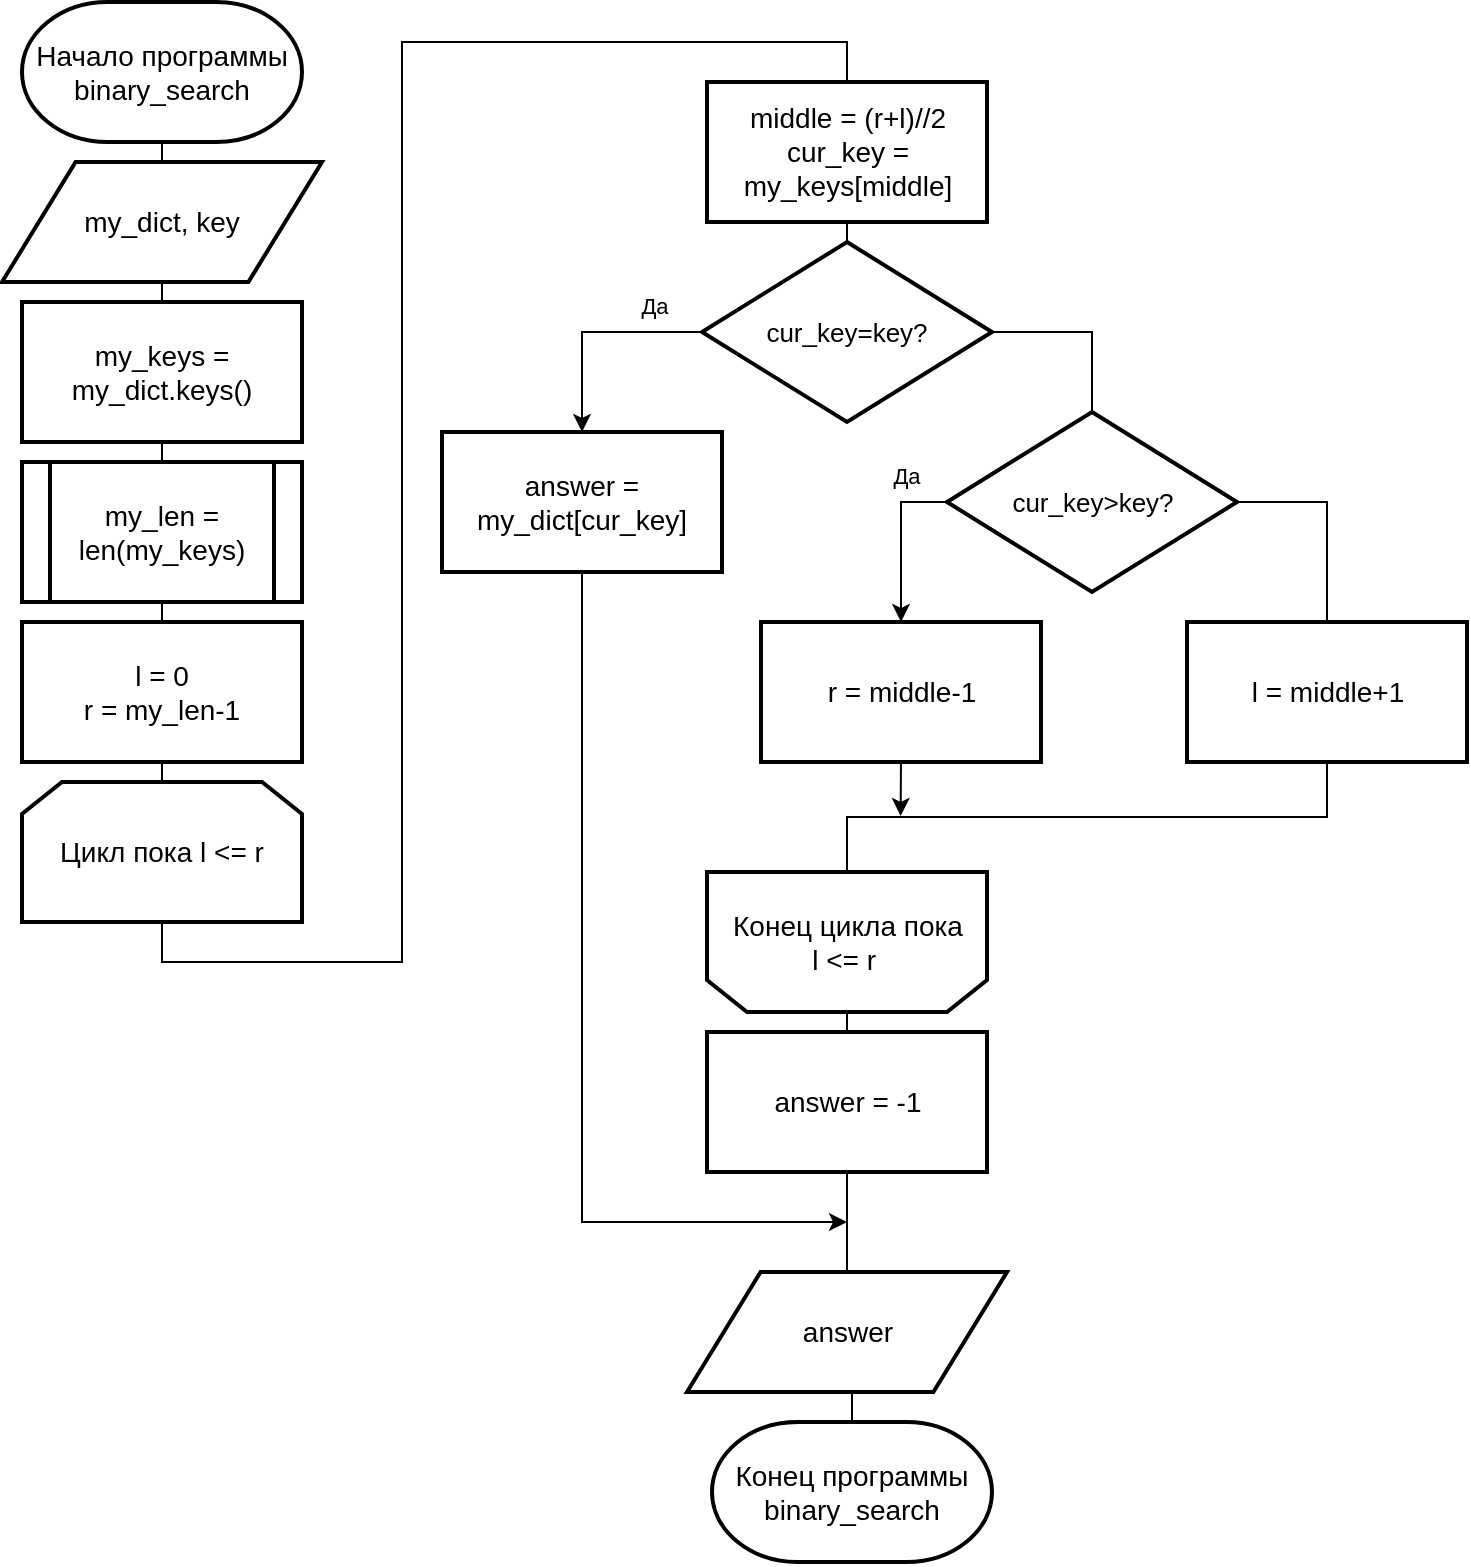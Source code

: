 <mxfile version="13.9.9" type="device"><diagram id="C5RBs43oDa-KdzZeNtuy" name="Page-1"><mxGraphModel dx="952" dy="1813" grid="1" gridSize="10" guides="1" tooltips="1" connect="1" arrows="1" fold="1" page="1" pageScale="1" pageWidth="827" pageHeight="1169" math="0" shadow="0"><root><mxCell id="WIyWlLk6GJQsqaUBKTNV-0"/><mxCell id="WIyWlLk6GJQsqaUBKTNV-1" parent="WIyWlLk6GJQsqaUBKTNV-0"/><mxCell id="I8TI-Px6lT1pkaeEl3iP-8" style="edgeStyle=orthogonalEdgeStyle;rounded=0;orthogonalLoop=1;jettySize=auto;html=1;exitX=0.5;exitY=1;exitDx=0;exitDy=0;entryX=0.5;entryY=0;entryDx=0;entryDy=0;endArrow=none;endFill=0;" parent="WIyWlLk6GJQsqaUBKTNV-1" target="yal_QzFPyfY-GriAi3yg-15" edge="1"><mxGeometry relative="1" as="geometry"><mxPoint x="1212.5" y="-170" as="sourcePoint"/></mxGeometry></mxCell><mxCell id="yal_QzFPyfY-GriAi3yg-4" style="edgeStyle=orthogonalEdgeStyle;rounded=0;orthogonalLoop=1;jettySize=auto;html=1;exitX=0.5;exitY=0;exitDx=0;exitDy=0;exitPerimeter=0;entryX=0.5;entryY=1;entryDx=0;entryDy=0;entryPerimeter=0;endArrow=none;endFill=0;" parent="WIyWlLk6GJQsqaUBKTNV-1" source="6lKIkaf3Tv1BAQs8UZkt-1" target="JPrhd-5eOgPDo48qGL33-0" edge="1"><mxGeometry relative="1" as="geometry"><mxPoint x="865" y="190" as="sourcePoint"/><mxPoint x="865" as="targetPoint"/></mxGeometry></mxCell><mxCell id="1mhITmf9AZdk3Hxi34PB-5" style="edgeStyle=orthogonalEdgeStyle;rounded=0;orthogonalLoop=1;jettySize=auto;html=1;exitX=0.5;exitY=0;exitDx=0;exitDy=0;exitPerimeter=0;entryX=0.5;entryY=1;entryDx=0;entryDy=0;entryPerimeter=0;endArrow=none;endFill=0;" parent="WIyWlLk6GJQsqaUBKTNV-1" source="JPrhd-5eOgPDo48qGL33-0" target="_blK2kj-LV2LUoSYWWXs-2" edge="1"><mxGeometry relative="1" as="geometry"><mxPoint x="865" y="300" as="sourcePoint"/></mxGeometry></mxCell><mxCell id="WdZP0otw79XUUpHIpCqY-11" value="Конец программы binary_search" style="strokeWidth=2;html=1;shape=mxgraph.flowchart.terminator;whiteSpace=wrap;fontSize=14;" parent="WIyWlLk6GJQsqaUBKTNV-1" vertex="1"><mxGeometry x="1145" y="430" width="140" height="70" as="geometry"/></mxCell><mxCell id="_blK2kj-LV2LUoSYWWXs-2" value="&lt;font style=&quot;font-size: 14px&quot;&gt;Начало программы binary_search&lt;br&gt;&lt;/font&gt;" style="strokeWidth=2;html=1;shape=mxgraph.flowchart.terminator;whiteSpace=wrap;fontSize=14;fontFamily=Helvetica;" parent="WIyWlLk6GJQsqaUBKTNV-1" vertex="1"><mxGeometry x="800" y="-280" width="140" height="70" as="geometry"/></mxCell><mxCell id="_blK2kj-LV2LUoSYWWXs-17" style="edgeStyle=orthogonalEdgeStyle;rounded=0;orthogonalLoop=1;jettySize=auto;html=1;exitX=0.5;exitY=1;exitDx=0;exitDy=0;exitPerimeter=0;entryX=0.5;entryY=1;entryDx=0;entryDy=0;endArrow=none;endFill=0;" parent="WIyWlLk6GJQsqaUBKTNV-1" edge="1"><mxGeometry relative="1" as="geometry"><mxPoint x="1217.5" y="430" as="sourcePoint"/><mxPoint x="1217.5" y="430" as="targetPoint"/></mxGeometry></mxCell><mxCell id="JPrhd-5eOgPDo48qGL33-0" value="&lt;span style=&quot;font-size: 14px&quot;&gt;my_dict, key&lt;/span&gt;" style="shape=parallelogram;html=1;strokeWidth=2;perimeter=parallelogramPerimeter;whiteSpace=wrap;rounded=0;arcSize=12;size=0.23;fontSize=13;" parent="WIyWlLk6GJQsqaUBKTNV-1" vertex="1"><mxGeometry x="790" y="-200" width="160" height="60" as="geometry"/></mxCell><mxCell id="yal_QzFPyfY-GriAi3yg-13" style="edgeStyle=orthogonalEdgeStyle;rounded=0;orthogonalLoop=1;jettySize=auto;html=1;entryX=0.5;entryY=0;entryDx=0;entryDy=0;exitX=0;exitY=0.5;exitDx=0;exitDy=0;" parent="WIyWlLk6GJQsqaUBKTNV-1" source="yal_QzFPyfY-GriAi3yg-15" target="yal_QzFPyfY-GriAi3yg-16" edge="1"><mxGeometry relative="1" as="geometry"><mxPoint x="1117.5" y="-10" as="targetPoint"/><mxPoint x="980" y="-35" as="sourcePoint"/></mxGeometry></mxCell><mxCell id="yal_QzFPyfY-GriAi3yg-14" value="Да" style="edgeLabel;html=1;align=center;verticalAlign=middle;resizable=0;points=[];" parent="yal_QzFPyfY-GriAi3yg-13" vertex="1" connectable="0"><mxGeometry x="-0.769" y="1" relative="1" as="geometry"><mxPoint x="-11.5" y="-14" as="offset"/></mxGeometry></mxCell><mxCell id="6lKIkaf3Tv1BAQs8UZkt-7" style="edgeStyle=orthogonalEdgeStyle;rounded=0;orthogonalLoop=1;jettySize=auto;html=1;exitX=1;exitY=0.5;exitDx=0;exitDy=0;entryX=0.5;entryY=0;entryDx=0;entryDy=0;endArrow=none;endFill=0;" parent="WIyWlLk6GJQsqaUBKTNV-1" source="yal_QzFPyfY-GriAi3yg-15" target="6lKIkaf3Tv1BAQs8UZkt-6" edge="1"><mxGeometry relative="1" as="geometry"/></mxCell><mxCell id="yal_QzFPyfY-GriAi3yg-15" value="cur_key=key?" style="rhombus;whiteSpace=wrap;html=1;strokeWidth=2;fontSize=13;" parent="WIyWlLk6GJQsqaUBKTNV-1" vertex="1"><mxGeometry x="1140" y="-160" width="145" height="90" as="geometry"/></mxCell><mxCell id="I8TI-Px6lT1pkaeEl3iP-7" style="edgeStyle=orthogonalEdgeStyle;rounded=0;orthogonalLoop=1;jettySize=auto;html=1;exitX=0.5;exitY=1;exitDx=0;exitDy=0;" parent="WIyWlLk6GJQsqaUBKTNV-1" source="yal_QzFPyfY-GriAi3yg-16" edge="1"><mxGeometry relative="1" as="geometry"><mxPoint x="1212.5" y="330" as="targetPoint"/><Array as="points"><mxPoint x="1080.5" y="330"/><mxPoint x="1212.5" y="330"/></Array></mxGeometry></mxCell><mxCell id="yal_QzFPyfY-GriAi3yg-16" value="answer = my_dict[cur_key]" style="rounded=0;whiteSpace=wrap;html=1;strokeWidth=2;fontSize=14;" parent="WIyWlLk6GJQsqaUBKTNV-1" vertex="1"><mxGeometry x="1010" y="-65" width="140" height="70" as="geometry"/></mxCell><mxCell id="6lKIkaf3Tv1BAQs8UZkt-18" style="edgeStyle=orthogonalEdgeStyle;rounded=0;orthogonalLoop=1;jettySize=auto;html=1;exitX=0.5;exitY=1;exitDx=0;exitDy=0;entryX=0.5;entryY=0;entryDx=0;entryDy=0;entryPerimeter=0;endArrow=none;endFill=0;" parent="WIyWlLk6GJQsqaUBKTNV-1" source="yal_QzFPyfY-GriAi3yg-17" target="WdZP0otw79XUUpHIpCqY-11" edge="1"><mxGeometry relative="1" as="geometry"/></mxCell><mxCell id="yal_QzFPyfY-GriAi3yg-17" value="&lt;span style=&quot;font-size: 14px&quot;&gt;answer&lt;br&gt;&lt;/span&gt;" style="shape=parallelogram;html=1;strokeWidth=2;perimeter=parallelogramPerimeter;whiteSpace=wrap;rounded=0;arcSize=12;size=0.23;fontSize=13;" parent="WIyWlLk6GJQsqaUBKTNV-1" vertex="1"><mxGeometry x="1132.5" y="355" width="160" height="60" as="geometry"/></mxCell><mxCell id="I8TI-Px6lT1pkaeEl3iP-9" style="edgeStyle=orthogonalEdgeStyle;rounded=0;orthogonalLoop=1;jettySize=auto;html=1;exitX=0.5;exitY=0;exitDx=0;exitDy=0;entryX=0.5;entryY=0;entryDx=0;entryDy=0;endArrow=none;endFill=0;" parent="WIyWlLk6GJQsqaUBKTNV-1" source="I8TI-Px6lT1pkaeEl3iP-12" target="yal_QzFPyfY-GriAi3yg-17" edge="1"><mxGeometry relative="1" as="geometry"><mxPoint x="1212.5" y="285" as="sourcePoint"/></mxGeometry></mxCell><mxCell id="I8TI-Px6lT1pkaeEl3iP-10" style="edgeStyle=orthogonalEdgeStyle;rounded=0;orthogonalLoop=1;jettySize=auto;html=1;exitX=0.5;exitY=1;exitDx=0;exitDy=0;exitPerimeter=0;endArrow=none;endFill=0;" parent="WIyWlLk6GJQsqaUBKTNV-1" source="WdZP0otw79XUUpHIpCqY-11" target="WdZP0otw79XUUpHIpCqY-11" edge="1"><mxGeometry relative="1" as="geometry"/></mxCell><mxCell id="I8TI-Px6lT1pkaeEl3iP-12" value="&lt;span style=&quot;font-size: 14px&quot;&gt;Конец ц&lt;/span&gt;&lt;span style=&quot;font-size: 14px&quot;&gt;икла&amp;nbsp;&lt;/span&gt;&lt;span style=&quot;font-size: 14px&quot;&gt;пока &lt;br&gt;l &amp;lt;= r&lt;/span&gt;&lt;span style=&quot;font-size: 14px&quot;&gt;&amp;nbsp;&lt;/span&gt;&lt;span style=&quot;font-size: 14px&quot;&gt;&lt;br&gt;&lt;/span&gt;" style="shape=loopLimit;whiteSpace=wrap;html=1;strokeWidth=2;direction=west;" parent="WIyWlLk6GJQsqaUBKTNV-1" vertex="1"><mxGeometry x="1142.5" y="155" width="140" height="70" as="geometry"/></mxCell><mxCell id="6lKIkaf3Tv1BAQs8UZkt-17" style="edgeStyle=orthogonalEdgeStyle;rounded=0;orthogonalLoop=1;jettySize=auto;html=1;exitX=0.5;exitY=1;exitDx=0;exitDy=0;entryX=0.5;entryY=0;entryDx=0;entryDy=0;endArrow=none;endFill=0;" parent="WIyWlLk6GJQsqaUBKTNV-1" source="KI6t1zhLUABQhlnHe4h6-0" target="6lKIkaf3Tv1BAQs8UZkt-5" edge="1"><mxGeometry relative="1" as="geometry"><Array as="points"><mxPoint x="870" y="200"/><mxPoint x="990" y="200"/><mxPoint x="990" y="-260"/><mxPoint x="1212" y="-260"/></Array></mxGeometry></mxCell><mxCell id="KI6t1zhLUABQhlnHe4h6-0" value="&lt;span style=&quot;font-size: 14px&quot;&gt;Цикл пока l &amp;lt;= r&lt;/span&gt;" style="shape=loopLimit;whiteSpace=wrap;html=1;strokeWidth=2;" parent="WIyWlLk6GJQsqaUBKTNV-1" vertex="1"><mxGeometry x="800" y="110" width="140" height="70" as="geometry"/></mxCell><mxCell id="WbGhr0UqP7US_2FTHwGV-1" value="answer = -1" style="rounded=0;whiteSpace=wrap;html=1;strokeWidth=2;fontSize=14;" parent="WIyWlLk6GJQsqaUBKTNV-1" vertex="1"><mxGeometry x="1142.5" y="235" width="140" height="70" as="geometry"/></mxCell><mxCell id="6lKIkaf3Tv1BAQs8UZkt-16" style="edgeStyle=orthogonalEdgeStyle;rounded=0;orthogonalLoop=1;jettySize=auto;html=1;exitX=0.5;exitY=1;exitDx=0;exitDy=0;entryX=0.5;entryY=0;entryDx=0;entryDy=0;endArrow=none;endFill=0;" parent="WIyWlLk6GJQsqaUBKTNV-1" source="6lKIkaf3Tv1BAQs8UZkt-0" target="6lKIkaf3Tv1BAQs8UZkt-2" edge="1"><mxGeometry relative="1" as="geometry"/></mxCell><mxCell id="6lKIkaf3Tv1BAQs8UZkt-0" value="my_len = len(my_keys)" style="shape=process;whiteSpace=wrap;html=1;backgroundOutline=1;strokeWidth=2;fontSize=14;" parent="WIyWlLk6GJQsqaUBKTNV-1" vertex="1"><mxGeometry x="800" y="-50" width="140" height="70" as="geometry"/></mxCell><mxCell id="6lKIkaf3Tv1BAQs8UZkt-2" value="l = 0&lt;br&gt;r = my_len-1" style="rounded=0;whiteSpace=wrap;html=1;strokeWidth=2;fontSize=14;" parent="WIyWlLk6GJQsqaUBKTNV-1" vertex="1"><mxGeometry x="800" y="30" width="140" height="70" as="geometry"/></mxCell><mxCell id="6lKIkaf3Tv1BAQs8UZkt-3" style="edgeStyle=orthogonalEdgeStyle;rounded=0;orthogonalLoop=1;jettySize=auto;html=1;exitX=0.5;exitY=0;exitDx=0;exitDy=0;exitPerimeter=0;entryX=0.5;entryY=1;entryDx=0;entryDy=0;entryPerimeter=0;endArrow=none;endFill=0;" parent="WIyWlLk6GJQsqaUBKTNV-1" source="KI6t1zhLUABQhlnHe4h6-0" target="6lKIkaf3Tv1BAQs8UZkt-2" edge="1"><mxGeometry relative="1" as="geometry"><mxPoint x="870" y="130" as="sourcePoint"/><mxPoint x="875" y="-120" as="targetPoint"/></mxGeometry></mxCell><mxCell id="6lKIkaf3Tv1BAQs8UZkt-15" style="edgeStyle=orthogonalEdgeStyle;rounded=0;orthogonalLoop=1;jettySize=auto;html=1;exitX=0.5;exitY=1;exitDx=0;exitDy=0;entryX=0.5;entryY=0;entryDx=0;entryDy=0;endArrow=none;endFill=0;" parent="WIyWlLk6GJQsqaUBKTNV-1" source="6lKIkaf3Tv1BAQs8UZkt-1" target="6lKIkaf3Tv1BAQs8UZkt-0" edge="1"><mxGeometry relative="1" as="geometry"/></mxCell><mxCell id="6lKIkaf3Tv1BAQs8UZkt-1" value="my_keys = my_dict.keys()&lt;br&gt;" style="rounded=0;whiteSpace=wrap;html=1;strokeWidth=2;fontSize=14;" parent="WIyWlLk6GJQsqaUBKTNV-1" vertex="1"><mxGeometry x="800" y="-130" width="140" height="70" as="geometry"/></mxCell><mxCell id="6lKIkaf3Tv1BAQs8UZkt-5" value="middle = (r+l)//2&lt;br&gt;cur_key = my_keys[middle]" style="rounded=0;whiteSpace=wrap;html=1;strokeWidth=2;fontSize=14;" parent="WIyWlLk6GJQsqaUBKTNV-1" vertex="1"><mxGeometry x="1142.5" y="-240" width="140" height="70" as="geometry"/></mxCell><mxCell id="6lKIkaf3Tv1BAQs8UZkt-12" style="edgeStyle=orthogonalEdgeStyle;rounded=0;orthogonalLoop=1;jettySize=auto;html=1;exitX=1;exitY=0.5;exitDx=0;exitDy=0;endArrow=none;endFill=0;" parent="WIyWlLk6GJQsqaUBKTNV-1" source="6lKIkaf3Tv1BAQs8UZkt-6" target="6lKIkaf3Tv1BAQs8UZkt-9" edge="1"><mxGeometry relative="1" as="geometry"/></mxCell><mxCell id="6lKIkaf3Tv1BAQs8UZkt-6" value="cur_key&amp;gt;key?" style="rhombus;whiteSpace=wrap;html=1;strokeWidth=2;fontSize=13;" parent="WIyWlLk6GJQsqaUBKTNV-1" vertex="1"><mxGeometry x="1262.5" y="-75" width="145" height="90" as="geometry"/></mxCell><mxCell id="6lKIkaf3Tv1BAQs8UZkt-14" style="edgeStyle=orthogonalEdgeStyle;rounded=0;orthogonalLoop=1;jettySize=auto;html=1;exitX=0.5;exitY=1;exitDx=0;exitDy=0;endArrow=classic;endFill=1;" parent="WIyWlLk6GJQsqaUBKTNV-1" edge="1"><mxGeometry relative="1" as="geometry"><mxPoint x="1239.324" y="127" as="targetPoint"/><mxPoint x="1239.5" y="97" as="sourcePoint"/></mxGeometry></mxCell><mxCell id="6lKIkaf3Tv1BAQs8UZkt-8" value="r = middle-1" style="rounded=0;whiteSpace=wrap;html=1;strokeWidth=2;fontSize=14;" parent="WIyWlLk6GJQsqaUBKTNV-1" vertex="1"><mxGeometry x="1169.5" y="30" width="140" height="70" as="geometry"/></mxCell><mxCell id="6lKIkaf3Tv1BAQs8UZkt-13" style="edgeStyle=orthogonalEdgeStyle;rounded=0;orthogonalLoop=1;jettySize=auto;html=1;exitX=0.5;exitY=1;exitDx=0;exitDy=0;entryX=0.5;entryY=1;entryDx=0;entryDy=0;endArrow=none;endFill=0;" parent="WIyWlLk6GJQsqaUBKTNV-1" source="6lKIkaf3Tv1BAQs8UZkt-9" target="I8TI-Px6lT1pkaeEl3iP-12" edge="1"><mxGeometry relative="1" as="geometry"/></mxCell><mxCell id="6lKIkaf3Tv1BAQs8UZkt-9" value="l = middle+1" style="rounded=0;whiteSpace=wrap;html=1;strokeWidth=2;fontSize=14;" parent="WIyWlLk6GJQsqaUBKTNV-1" vertex="1"><mxGeometry x="1382.5" y="30" width="140" height="70" as="geometry"/></mxCell><mxCell id="6lKIkaf3Tv1BAQs8UZkt-10" style="edgeStyle=orthogonalEdgeStyle;rounded=0;orthogonalLoop=1;jettySize=auto;html=1;entryX=0.5;entryY=0;entryDx=0;entryDy=0;exitX=0;exitY=0.5;exitDx=0;exitDy=0;" parent="WIyWlLk6GJQsqaUBKTNV-1" source="6lKIkaf3Tv1BAQs8UZkt-6" target="6lKIkaf3Tv1BAQs8UZkt-8" edge="1"><mxGeometry relative="1" as="geometry"><mxPoint x="1202.5" y="30" as="targetPoint"/><mxPoint x="1262.5" y="-20" as="sourcePoint"/></mxGeometry></mxCell><mxCell id="6lKIkaf3Tv1BAQs8UZkt-11" value="Да" style="edgeLabel;html=1;align=center;verticalAlign=middle;resizable=0;points=[];" parent="6lKIkaf3Tv1BAQs8UZkt-10" vertex="1" connectable="0"><mxGeometry x="-0.769" y="1" relative="1" as="geometry"><mxPoint x="-11.5" y="-14" as="offset"/></mxGeometry></mxCell></root></mxGraphModel></diagram></mxfile>